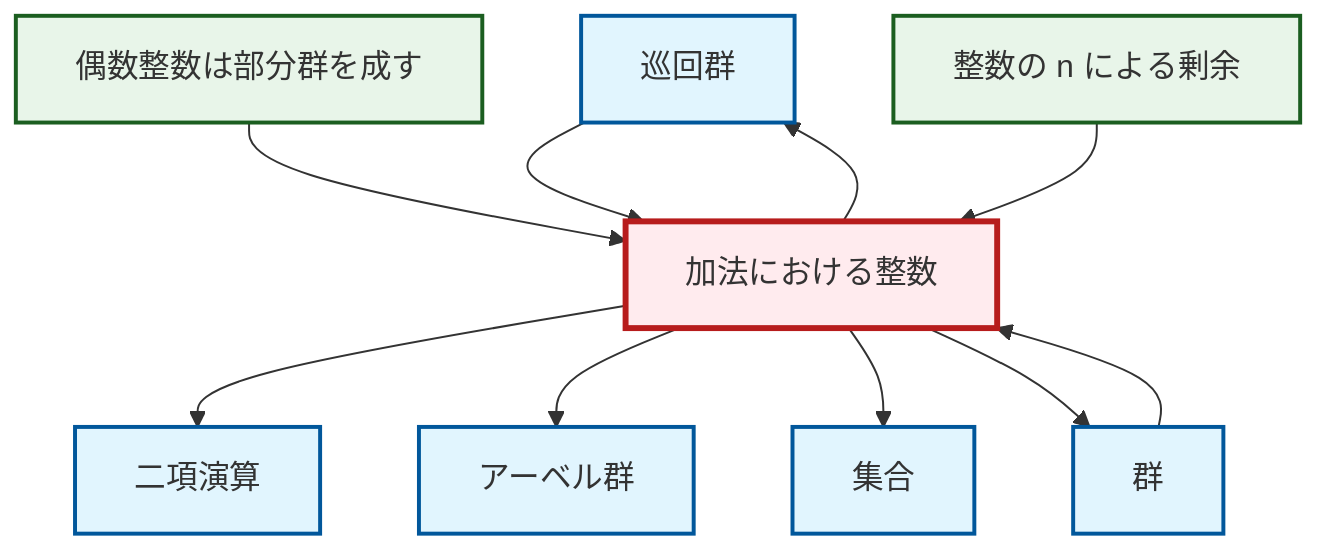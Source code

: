 graph TD
    classDef definition fill:#e1f5fe,stroke:#01579b,stroke-width:2px
    classDef theorem fill:#f3e5f5,stroke:#4a148c,stroke-width:2px
    classDef axiom fill:#fff3e0,stroke:#e65100,stroke-width:2px
    classDef example fill:#e8f5e9,stroke:#1b5e20,stroke-width:2px
    classDef current fill:#ffebee,stroke:#b71c1c,stroke-width:3px
    def-abelian-group["アーベル群"]:::definition
    def-cyclic-group["巡回群"]:::definition
    def-group["群"]:::definition
    ex-even-integers-subgroup["偶数整数は部分群を成す"]:::example
    ex-integers-addition["加法における整数"]:::example
    def-set["集合"]:::definition
    ex-quotient-integers-mod-n["整数の n による剰余"]:::example
    def-binary-operation["二項演算"]:::definition
    ex-even-integers-subgroup --> ex-integers-addition
    def-cyclic-group --> ex-integers-addition
    def-group --> ex-integers-addition
    ex-integers-addition --> def-binary-operation
    ex-integers-addition --> def-abelian-group
    ex-integers-addition --> def-set
    ex-quotient-integers-mod-n --> ex-integers-addition
    ex-integers-addition --> def-group
    ex-integers-addition --> def-cyclic-group
    class ex-integers-addition current
